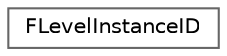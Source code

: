 digraph "Graphical Class Hierarchy"
{
 // INTERACTIVE_SVG=YES
 // LATEX_PDF_SIZE
  bgcolor="transparent";
  edge [fontname=Helvetica,fontsize=10,labelfontname=Helvetica,labelfontsize=10];
  node [fontname=Helvetica,fontsize=10,shape=box,height=0.2,width=0.4];
  rankdir="LR";
  Node0 [id="Node000000",label="FLevelInstanceID",height=0.2,width=0.4,color="grey40", fillcolor="white", style="filled",URL="$d5/dc5/structFLevelInstanceID.html",tooltip=" "];
}
